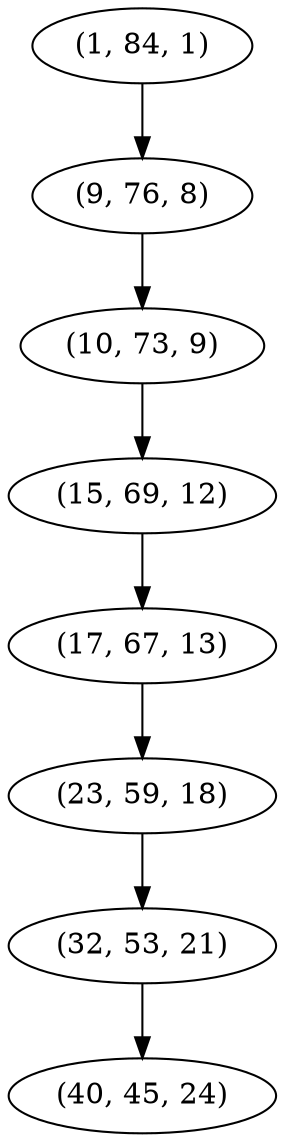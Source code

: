 digraph tree {
    "(1, 84, 1)";
    "(9, 76, 8)";
    "(10, 73, 9)";
    "(15, 69, 12)";
    "(17, 67, 13)";
    "(23, 59, 18)";
    "(32, 53, 21)";
    "(40, 45, 24)";
    "(1, 84, 1)" -> "(9, 76, 8)";
    "(9, 76, 8)" -> "(10, 73, 9)";
    "(10, 73, 9)" -> "(15, 69, 12)";
    "(15, 69, 12)" -> "(17, 67, 13)";
    "(17, 67, 13)" -> "(23, 59, 18)";
    "(23, 59, 18)" -> "(32, 53, 21)";
    "(32, 53, 21)" -> "(40, 45, 24)";
}
